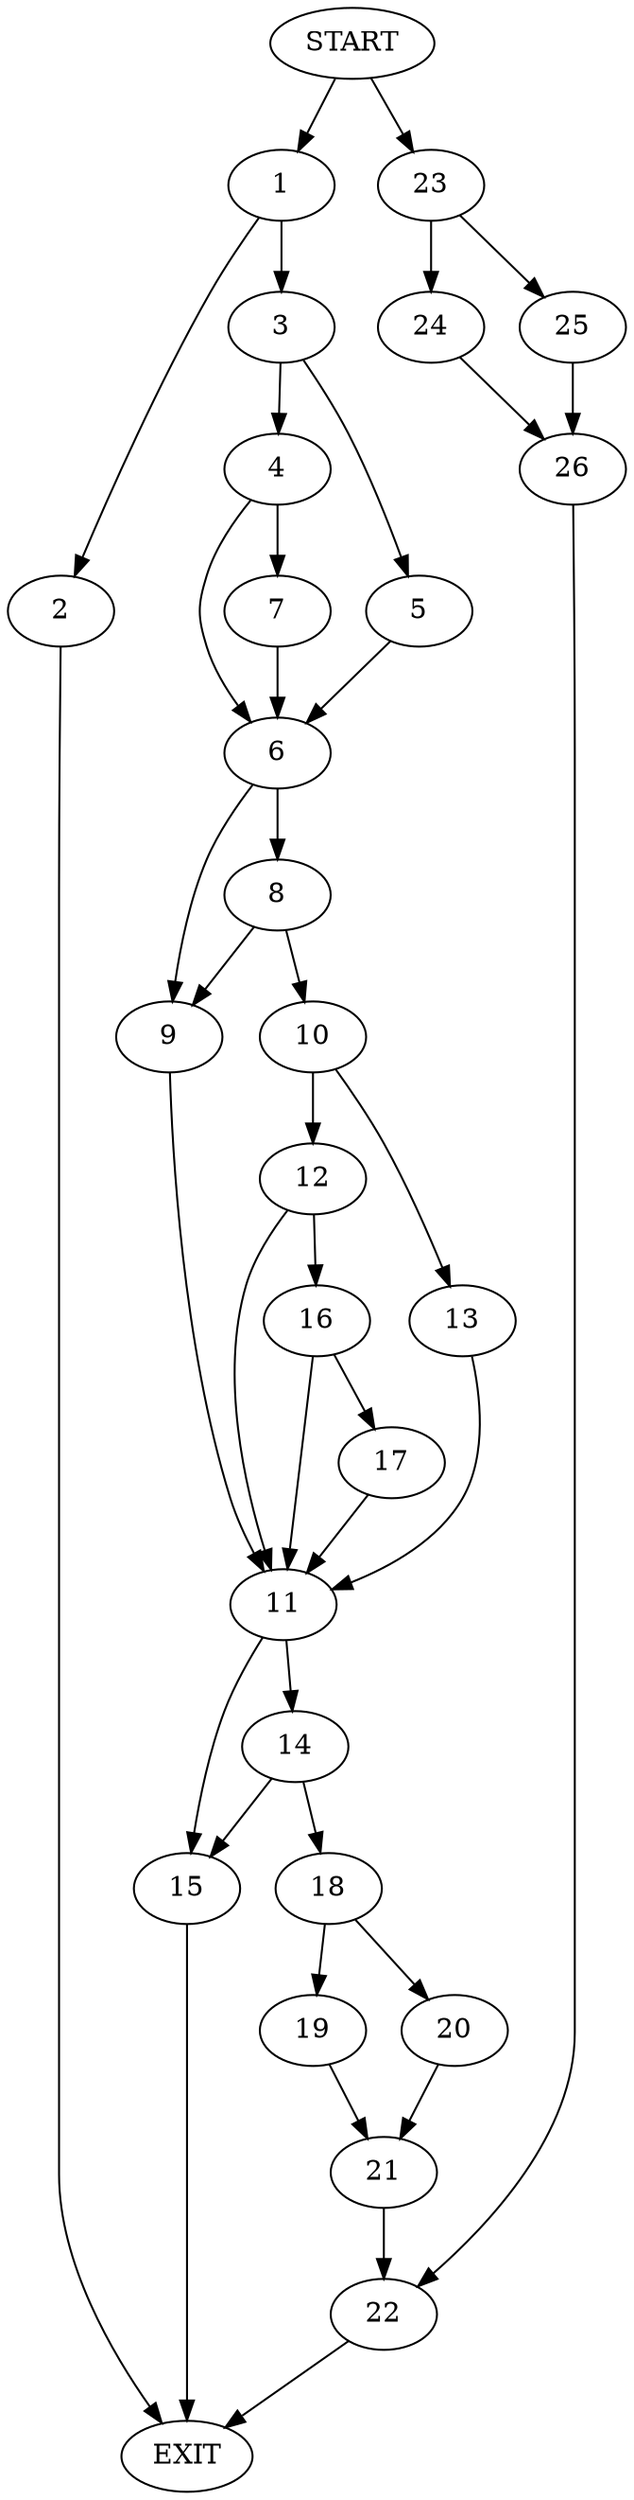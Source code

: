 digraph {
0 [label="START"]
27 [label="EXIT"]
0 -> 1
1 -> 2
1 -> 3
2 -> 27
3 -> 4
3 -> 5
4 -> 6
4 -> 7
5 -> 6
6 -> 8
6 -> 9
7 -> 6
8 -> 9
8 -> 10
9 -> 11
10 -> 12
10 -> 13
11 -> 14
11 -> 15
13 -> 11
12 -> 16
12 -> 11
16 -> 17
16 -> 11
17 -> 11
15 -> 27
14 -> 15
14 -> 18
18 -> 19
18 -> 20
19 -> 21
20 -> 21
21 -> 22
22 -> 27
0 -> 23
23 -> 24
23 -> 25
24 -> 26
25 -> 26
26 -> 22
}
